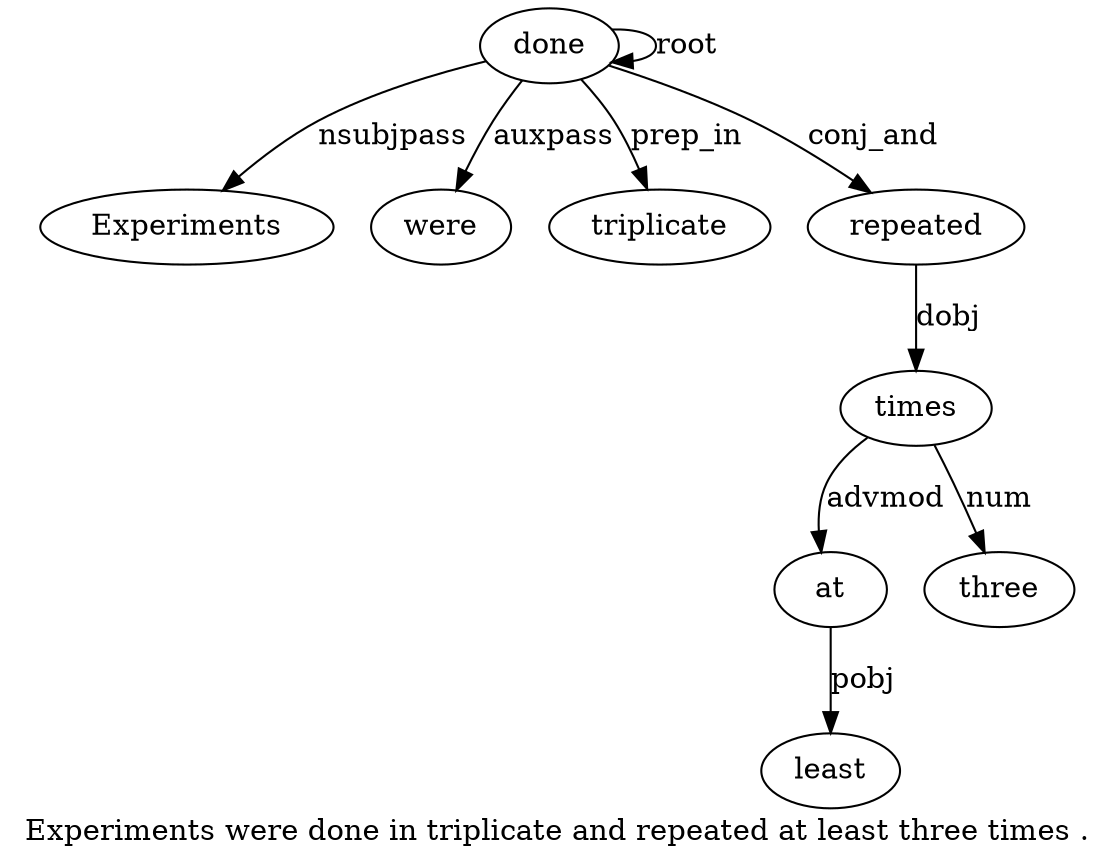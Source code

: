 digraph "Experiments were done in triplicate and repeated at least three times ." {
label="Experiments were done in triplicate and repeated at least three times .";
done3 [style=filled, fillcolor=white, label=done];
Experiments1 [style=filled, fillcolor=white, label=Experiments];
done3 -> Experiments1  [label=nsubjpass];
were2 [style=filled, fillcolor=white, label=were];
done3 -> were2  [label=auxpass];
done3 -> done3  [label=root];
triplicate5 [style=filled, fillcolor=white, label=triplicate];
done3 -> triplicate5  [label=prep_in];
repeated7 [style=filled, fillcolor=white, label=repeated];
done3 -> repeated7  [label=conj_and];
times11 [style=filled, fillcolor=white, label=times];
at8 [style=filled, fillcolor=white, label=at];
times11 -> at8  [label=advmod];
least9 [style=filled, fillcolor=white, label=least];
at8 -> least9  [label=pobj];
three10 [style=filled, fillcolor=white, label=three];
times11 -> three10  [label=num];
repeated7 -> times11  [label=dobj];
}
